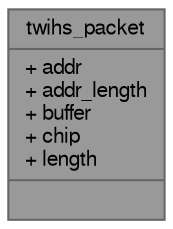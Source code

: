 digraph "twihs_packet"
{
 // LATEX_PDF_SIZE
  bgcolor="transparent";
  edge [fontname=FreeSans,fontsize=10,labelfontname=FreeSans,labelfontsize=10];
  node [fontname=FreeSans,fontsize=10,shape=box,height=0.2,width=0.4];
  Node1 [shape=record,label="{twihs_packet\n|+ addr\l+ addr_length\l+ buffer\l+ chip\l+ length\l|}",height=0.2,width=0.4,color="gray40", fillcolor="grey60", style="filled", fontcolor="black",tooltip="Information concerning the data transmission."];
}
